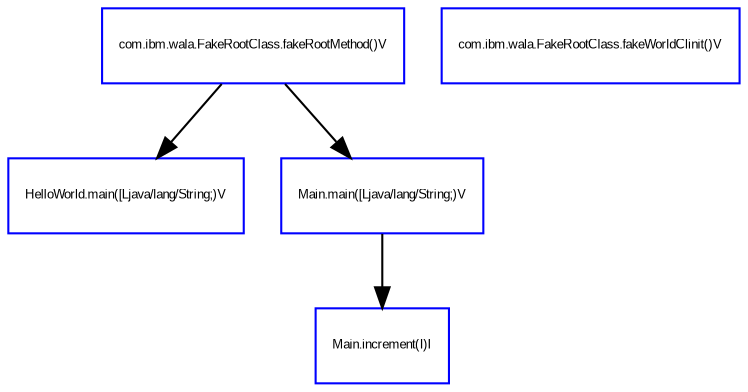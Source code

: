 digraph "DirectedGraph" {
graph [concentrate = true];center=true;fontsize=6;node [ color=blue,shape="box"fontsize=6,fontcolor=black,fontname=Arial];edge [ color=black,fontsize=6,fontcolor=black,fontname=Arial]; 
   "com.ibm.wala.FakeRootClass.fakeRootMethod()V" [ label="com.ibm.wala.FakeRootClass.fakeRootMethod()V"]
   "com.ibm.wala.FakeRootClass.fakeWorldClinit()V" [ label="com.ibm.wala.FakeRootClass.fakeWorldClinit()V"]
   "HelloWorld.main([Ljava/lang/String;)V" [ label="HelloWorld.main([Ljava/lang/String;)V"]
   "Main.main([Ljava/lang/String;)V" [ label="Main.main([Ljava/lang/String;)V"]
   "Main.increment(I)I" [ label="Main.increment(I)I"]
 "com.ibm.wala.FakeRootClass.fakeRootMethod()V" -> "HelloWorld.main([Ljava/lang/String;)V" 
 "com.ibm.wala.FakeRootClass.fakeRootMethod()V" -> "Main.main([Ljava/lang/String;)V" 
 "Main.main([Ljava/lang/String;)V" -> "Main.increment(I)I" 

}